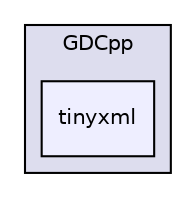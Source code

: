 digraph "tinyxml" {
  compound=true
  node [ fontsize="10", fontname="Helvetica"];
  edge [ labelfontsize="10", labelfontname="Helvetica"];
  subgraph clusterdir_d2357026098860ba2e16e48ff3d9516a {
    graph [ bgcolor="#ddddee", pencolor="black", label="GDCpp" fontname="Helvetica", fontsize="10", URL="dir_d2357026098860ba2e16e48ff3d9516a.html"]
  dir_8a462f2a2c295e75d295d83a0388d803 [shape=box, label="tinyxml", style="filled", fillcolor="#eeeeff", pencolor="black", URL="dir_8a462f2a2c295e75d295d83a0388d803.html"];
  }
}
